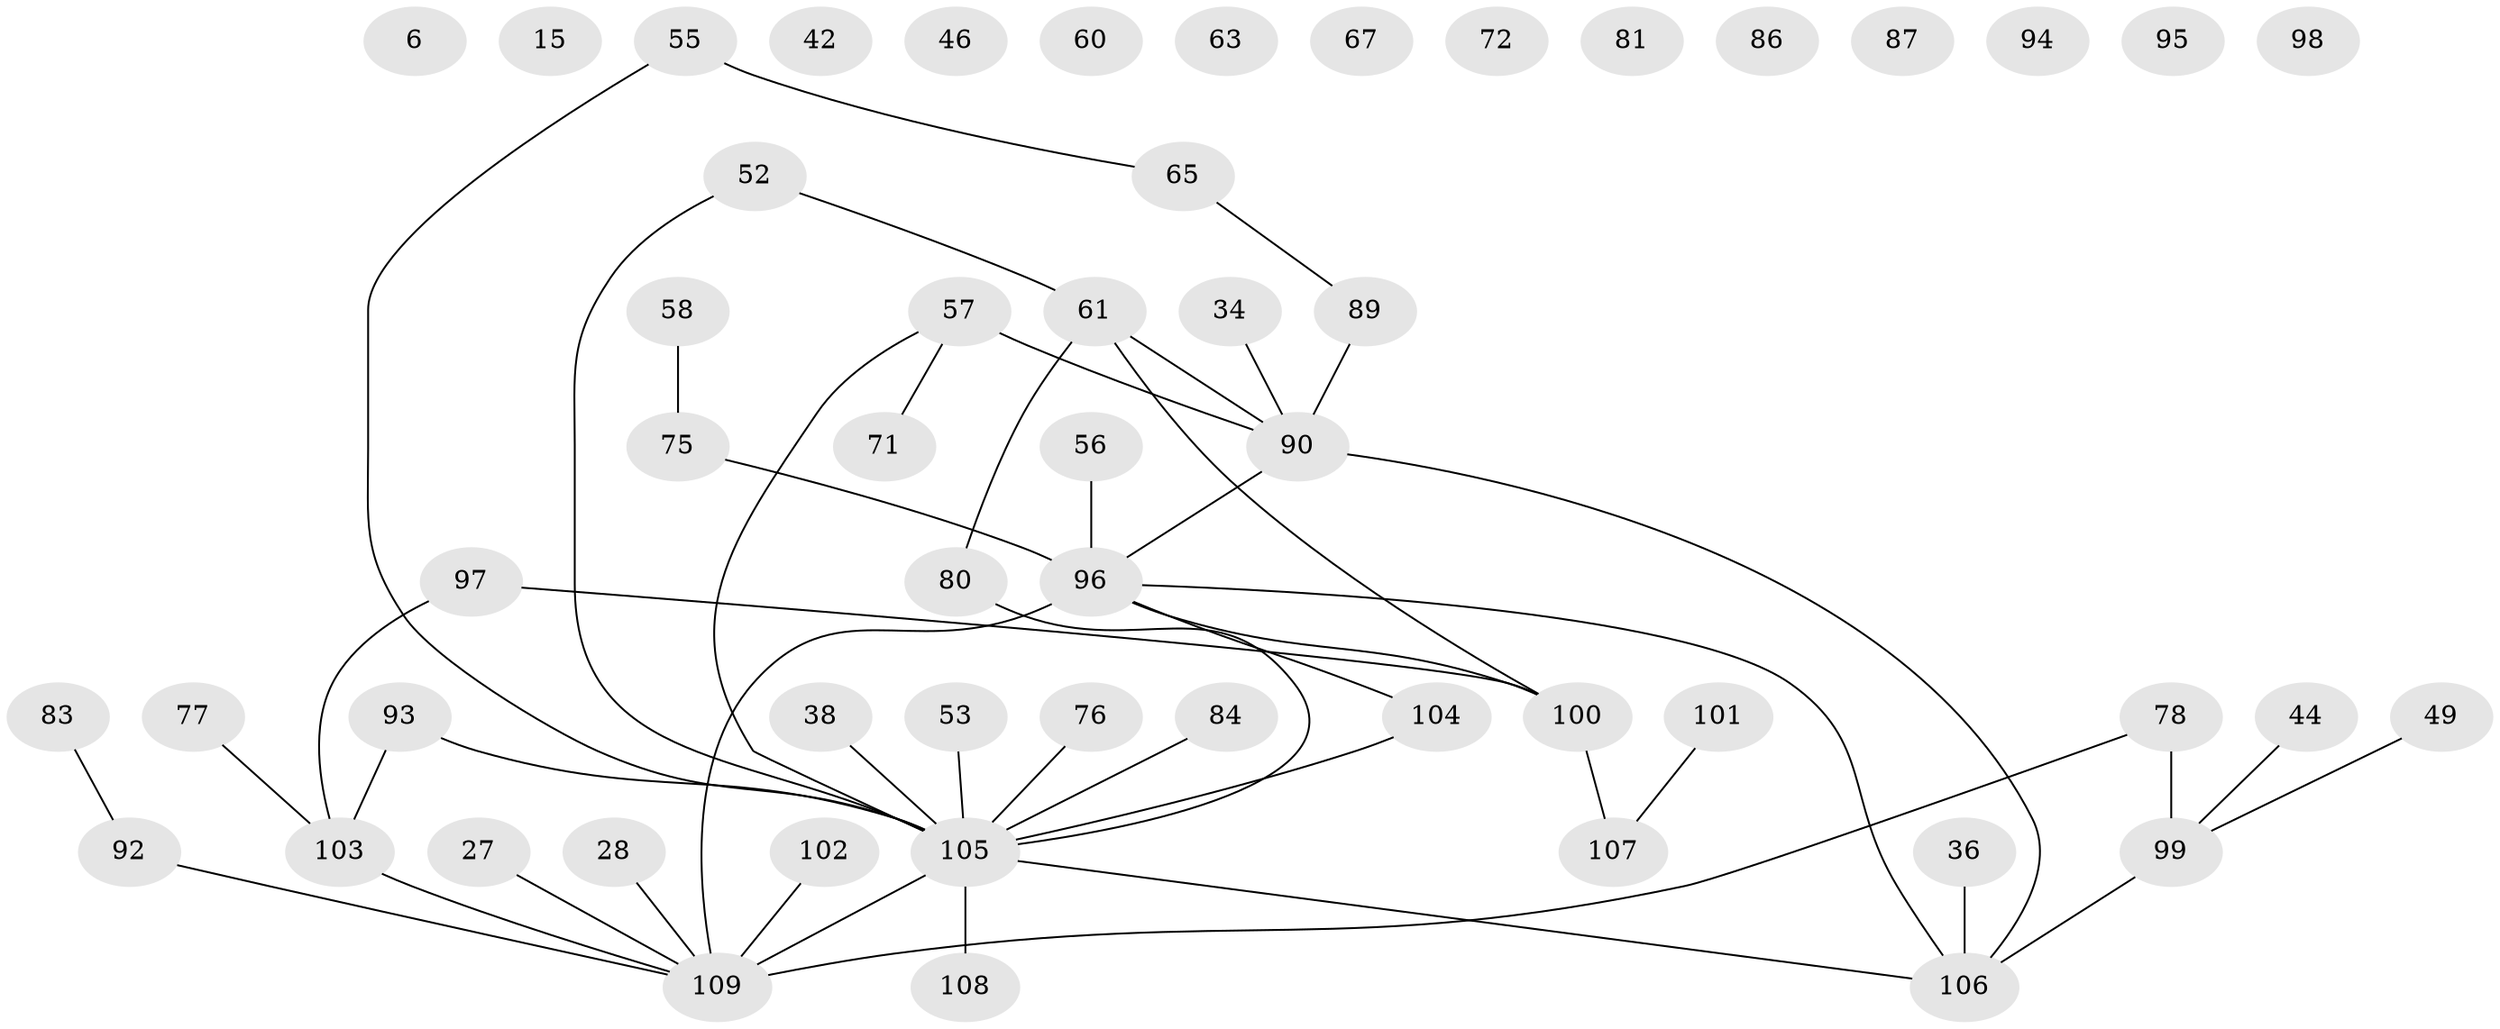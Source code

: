 // original degree distribution, {2: 0.24770642201834864, 4: 0.13761467889908258, 0: 0.10091743119266056, 5: 0.05504587155963303, 1: 0.28440366972477066, 3: 0.1743119266055046}
// Generated by graph-tools (version 1.1) at 2025/39/03/09/25 04:39:54]
// undirected, 54 vertices, 50 edges
graph export_dot {
graph [start="1"]
  node [color=gray90,style=filled];
  6;
  15;
  27;
  28;
  34;
  36;
  38;
  42;
  44;
  46 [super="+9"];
  49;
  52;
  53;
  55;
  56;
  57 [super="+25"];
  58;
  60;
  61;
  63;
  65 [super="+23+45"];
  67 [super="+32"];
  71;
  72;
  75;
  76;
  77;
  78;
  80;
  81 [super="+7+30"];
  83;
  84 [super="+20"];
  86;
  87;
  89;
  90 [super="+37+4+43"];
  92;
  93 [super="+91"];
  94;
  95;
  96 [super="+18+50"];
  97 [super="+70"];
  98;
  99 [super="+51"];
  100 [super="+69"];
  101;
  102;
  103 [super="+12"];
  104 [super="+62+68+41"];
  105 [super="+29+88"];
  106 [super="+39+79+85+16"];
  107;
  108 [super="+1"];
  109 [super="+66+24"];
  27 -- 109;
  28 -- 109;
  34 -- 90;
  36 -- 106;
  38 -- 105;
  44 -- 99;
  49 -- 99;
  52 -- 61;
  52 -- 105;
  53 -- 105;
  55 -- 65;
  55 -- 105;
  56 -- 96;
  57 -- 71;
  57 -- 90 [weight=3];
  57 -- 105;
  58 -- 75;
  61 -- 80;
  61 -- 90;
  61 -- 100;
  65 -- 89;
  75 -- 96;
  76 -- 105;
  77 -- 103;
  78 -- 99;
  78 -- 109;
  80 -- 105;
  83 -- 92;
  84 -- 105;
  89 -- 90;
  90 -- 96;
  90 -- 106;
  92 -- 109;
  93 -- 105;
  93 -- 103;
  96 -- 109 [weight=3];
  96 -- 104;
  96 -- 100;
  96 -- 106;
  97 -- 100;
  97 -- 103;
  99 -- 106 [weight=2];
  100 -- 107;
  101 -- 107;
  102 -- 109;
  103 -- 109 [weight=2];
  104 -- 105;
  105 -- 109 [weight=5];
  105 -- 106 [weight=2];
  105 -- 108;
}
